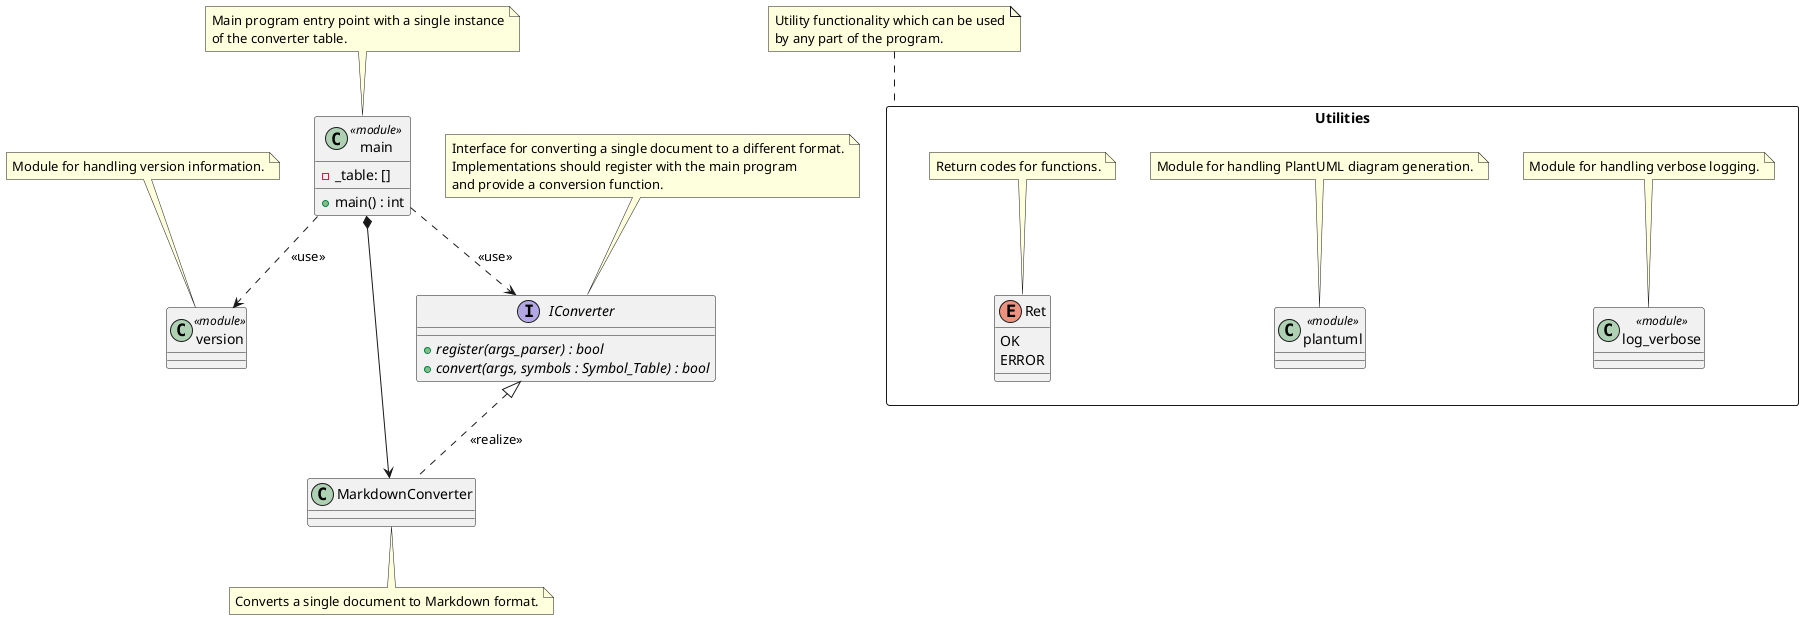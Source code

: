 @startuml class_diagram

interface IConverter {
    + {abstract} register(args_parser) : bool
    + {abstract} convert(args, symbols : Symbol_Table) : bool
}

note top of IConverter
    Interface for converting a single document to a different format.
    Implementations should register with the main program
    and provide a conversion function.
end note

class MarkdownConverter {
}

note bottom of MarkdownConverter
    Converts a single document to Markdown format.
end note

class version <<module>> {
}

note top of version
    Module for handling version information.
end note

rectangle Utilities {

    class log_verbose <<module>> {
    }

    note top of log_verbose
        Module for handling verbose logging.
    end note

    class plantuml <<module>> {
    }

    note top of plantuml
        Module for handling PlantUML diagram generation.
    end note

    enum Ret {
        OK
        ERROR
    }

    note top of Ret
        Return codes for functions.
    end note
}

note top of Utilities
    Utility functionality which can be used
    by any part of the program.
end note

class main <<module>> {
    - _table: []
    + main() : int
}

note top of main
    Main program entry point with a single instance
    of the converter table.
end note

IConverter <|.. MarkdownConverter: <<realize>>

main ..> IConverter: <<use>>
main *---> MarkdownConverter
main ..> version: <<use>>

@enduml